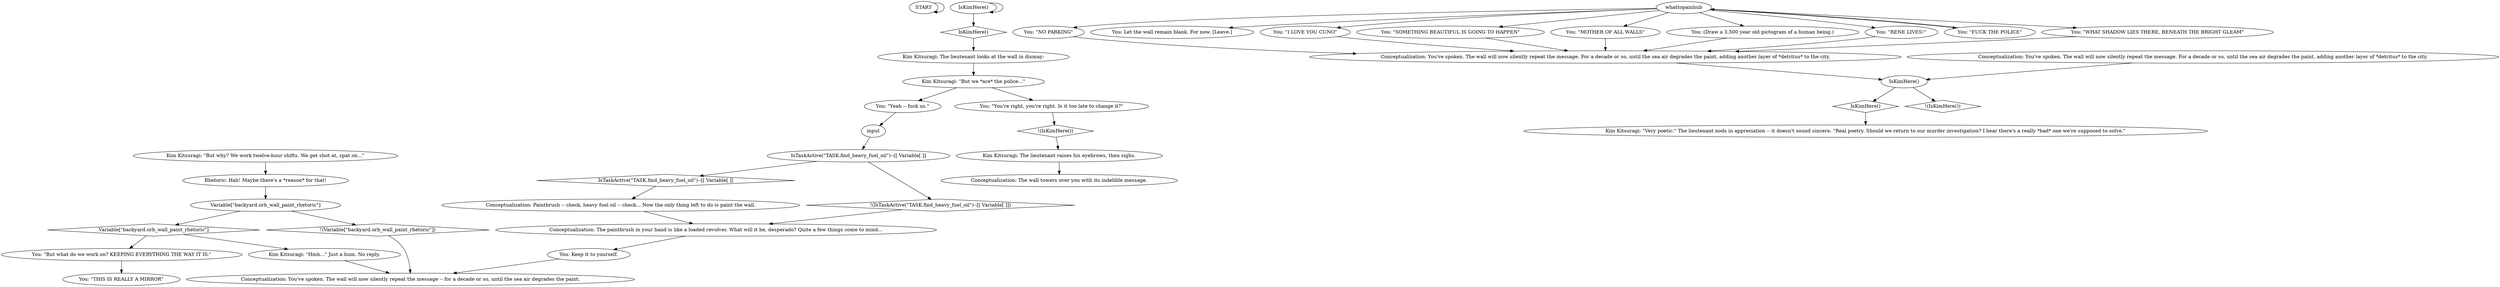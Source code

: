 # BACKYARD ORB / painting the wall
# FinishTask("TASK.add_even_more_beauty_to_the_wall_done")
# ==================================================
digraph G {
	  0 [label="START"];
	  1 [label="input"];
	  2 [label="Kim Kitsuragi: \"But why? We work twelve-hour shifts. We get shot at, spat on...\""];
	  3 [label="You: \"THIS IS REALLY A MIRROR\""];
	  4 [label="Kim Kitsuragi: \"Hmh...\" Just a hum. No reply."];
	  5 [label="You: \"But what do we work on? KEEPING EVERYTHING THE WAY IT IS.\""];
	  6 [label="You: Keep it to yourself."];
	  7 [label="whattopainhub"];
	  8 [label="IsKimHere()"];
	  9 [label="IsKimHere()", shape=diamond];
	  10 [label="!(IsKimHere())", shape=diamond];
	  11 [label="Kim Kitsuragi: The lieutenant raises his eyebrows, then sighs."];
	  12 [label="Conceptualization: You've spoken. The wall will now silently repeat the message. For a decade or so, until the sea air degrades the paint, adding another layer of *detritus* to the city."];
	  13 [label="You: \"Yeah -- fuck us.\""];
	  14 [label="Variable[\"backyard.orb_wall_paint_rhetoric\"]"];
	  15 [label="Variable[\"backyard.orb_wall_paint_rhetoric\"]", shape=diamond];
	  16 [label="!(Variable[\"backyard.orb_wall_paint_rhetoric\"])", shape=diamond];
	  17 [label="IsKimHere()"];
	  18 [label="IsKimHere()", shape=diamond];
	  19 [label="!(IsKimHere())", shape=diamond];
	  20 [label="Kim Kitsuragi: \"But we *are* the police...\""];
	  21 [label="You: \"NO PARKING\""];
	  22 [label="You: Let the wall remain blank. For now. [Leave.]"];
	  23 [label="Conceptualization: You've spoken. The wall will now silently repeat the message. For a decade or so, until the sea air degrades the paint, adding another layer of *detritus* to the city."];
	  24 [label="You: \"I LOVE YOU CUNO\""];
	  25 [label="Rhetoric: Hah! Maybe there's a *reason* for that!"];
	  26 [label="Conceptualization: You've spoken. The wall will now silently repeat the message -- for a decade or so, until the sea air degrades the paint."];
	  27 [label="Conceptualization: The paintbrush in your hand is like a loaded revolver. What will it be, desperado? Quite a few things come to mind..."];
	  28 [label="Conceptualization: The wall towers over you with its indelible message."];
	  29 [label="You: \"SOMETHING BEAUTIFUL IS GOING TO HAPPEN\""];
	  30 [label="You: \"MOTHER OF ALL WALLS\""];
	  31 [label="You: (Draw a 3,500 year old pictogram of a human being.)"];
	  32 [label="You: \"RENE LIVES!\""];
	  33 [label="You: \"FUCK THE POLICE\""];
	  34 [label="You: \"You're right, you're right. Is it too late to change it?\""];
	  35 [label="Conceptualization: Paintbrush -- check, heavy fuel oil -- check... Now the only thing left to do is paint the wall."];
	  36 [label="You: \"WHAT SHADOW LIES THERE, BENEATH THE BRIGHT GLEAM\""];
	  37 [label="Kim Kitsuragi: The lieutenant looks at the wall in dismay:"];
	  38 [label="Kim Kitsuragi: \"Very poetic.\" The lieutenant nods in appreciation -- it doesn't sound sincere. \"Real poetry. Should we return to our murder investigation? I hear there's a really *bad* one we're supposed to solve.\""];
	  39 [label="IsTaskActive(\"TASK.find_heavy_fuel_oil\")--[[ Variable[ ]]"];
	  40 [label="IsTaskActive(\"TASK.find_heavy_fuel_oil\")--[[ Variable[ ]]", shape=diamond];
	  41 [label="!(IsTaskActive(\"TASK.find_heavy_fuel_oil\")--[[ Variable[ ]])", shape=diamond];
	  0 -> 0
	  1 -> 39
	  2 -> 25
	  4 -> 26
	  5 -> 3
	  6 -> 26
	  7 -> 32
	  7 -> 33
	  7 -> 36
	  7 -> 21
	  7 -> 22
	  7 -> 24
	  7 -> 29
	  7 -> 30
	  7 -> 31
	  8 -> 8
	  8 -> 9
	  9 -> 37
	  10 -> 11
	  11 -> 28
	  12 -> 17
	  13 -> 1
	  14 -> 16
	  14 -> 15
	  15 -> 4
	  15 -> 5
	  16 -> 26
	  17 -> 18
	  17 -> 19
	  18 -> 38
	  20 -> 34
	  20 -> 13
	  21 -> 23
	  23 -> 17
	  24 -> 23
	  25 -> 14
	  27 -> 6
	  29 -> 23
	  30 -> 23
	  31 -> 23
	  32 -> 23
	  33 -> 7
	  34 -> 10
	  35 -> 27
	  36 -> 23
	  37 -> 20
	  39 -> 40
	  39 -> 41
	  40 -> 35
	  41 -> 27
}

